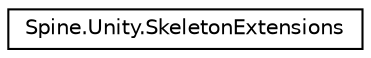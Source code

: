 digraph "그래픽컬한 클래스 계통도"
{
 // LATEX_PDF_SIZE
  edge [fontname="Helvetica",fontsize="10",labelfontname="Helvetica",labelfontsize="10"];
  node [fontname="Helvetica",fontsize="10",shape=record];
  rankdir="LR";
  Node0 [label="Spine.Unity.SkeletonExtensions",height=0.2,width=0.4,color="black", fillcolor="white", style="filled",URL="$class_spine_1_1_unity_1_1_skeleton_extensions.html",tooltip=" "];
}

